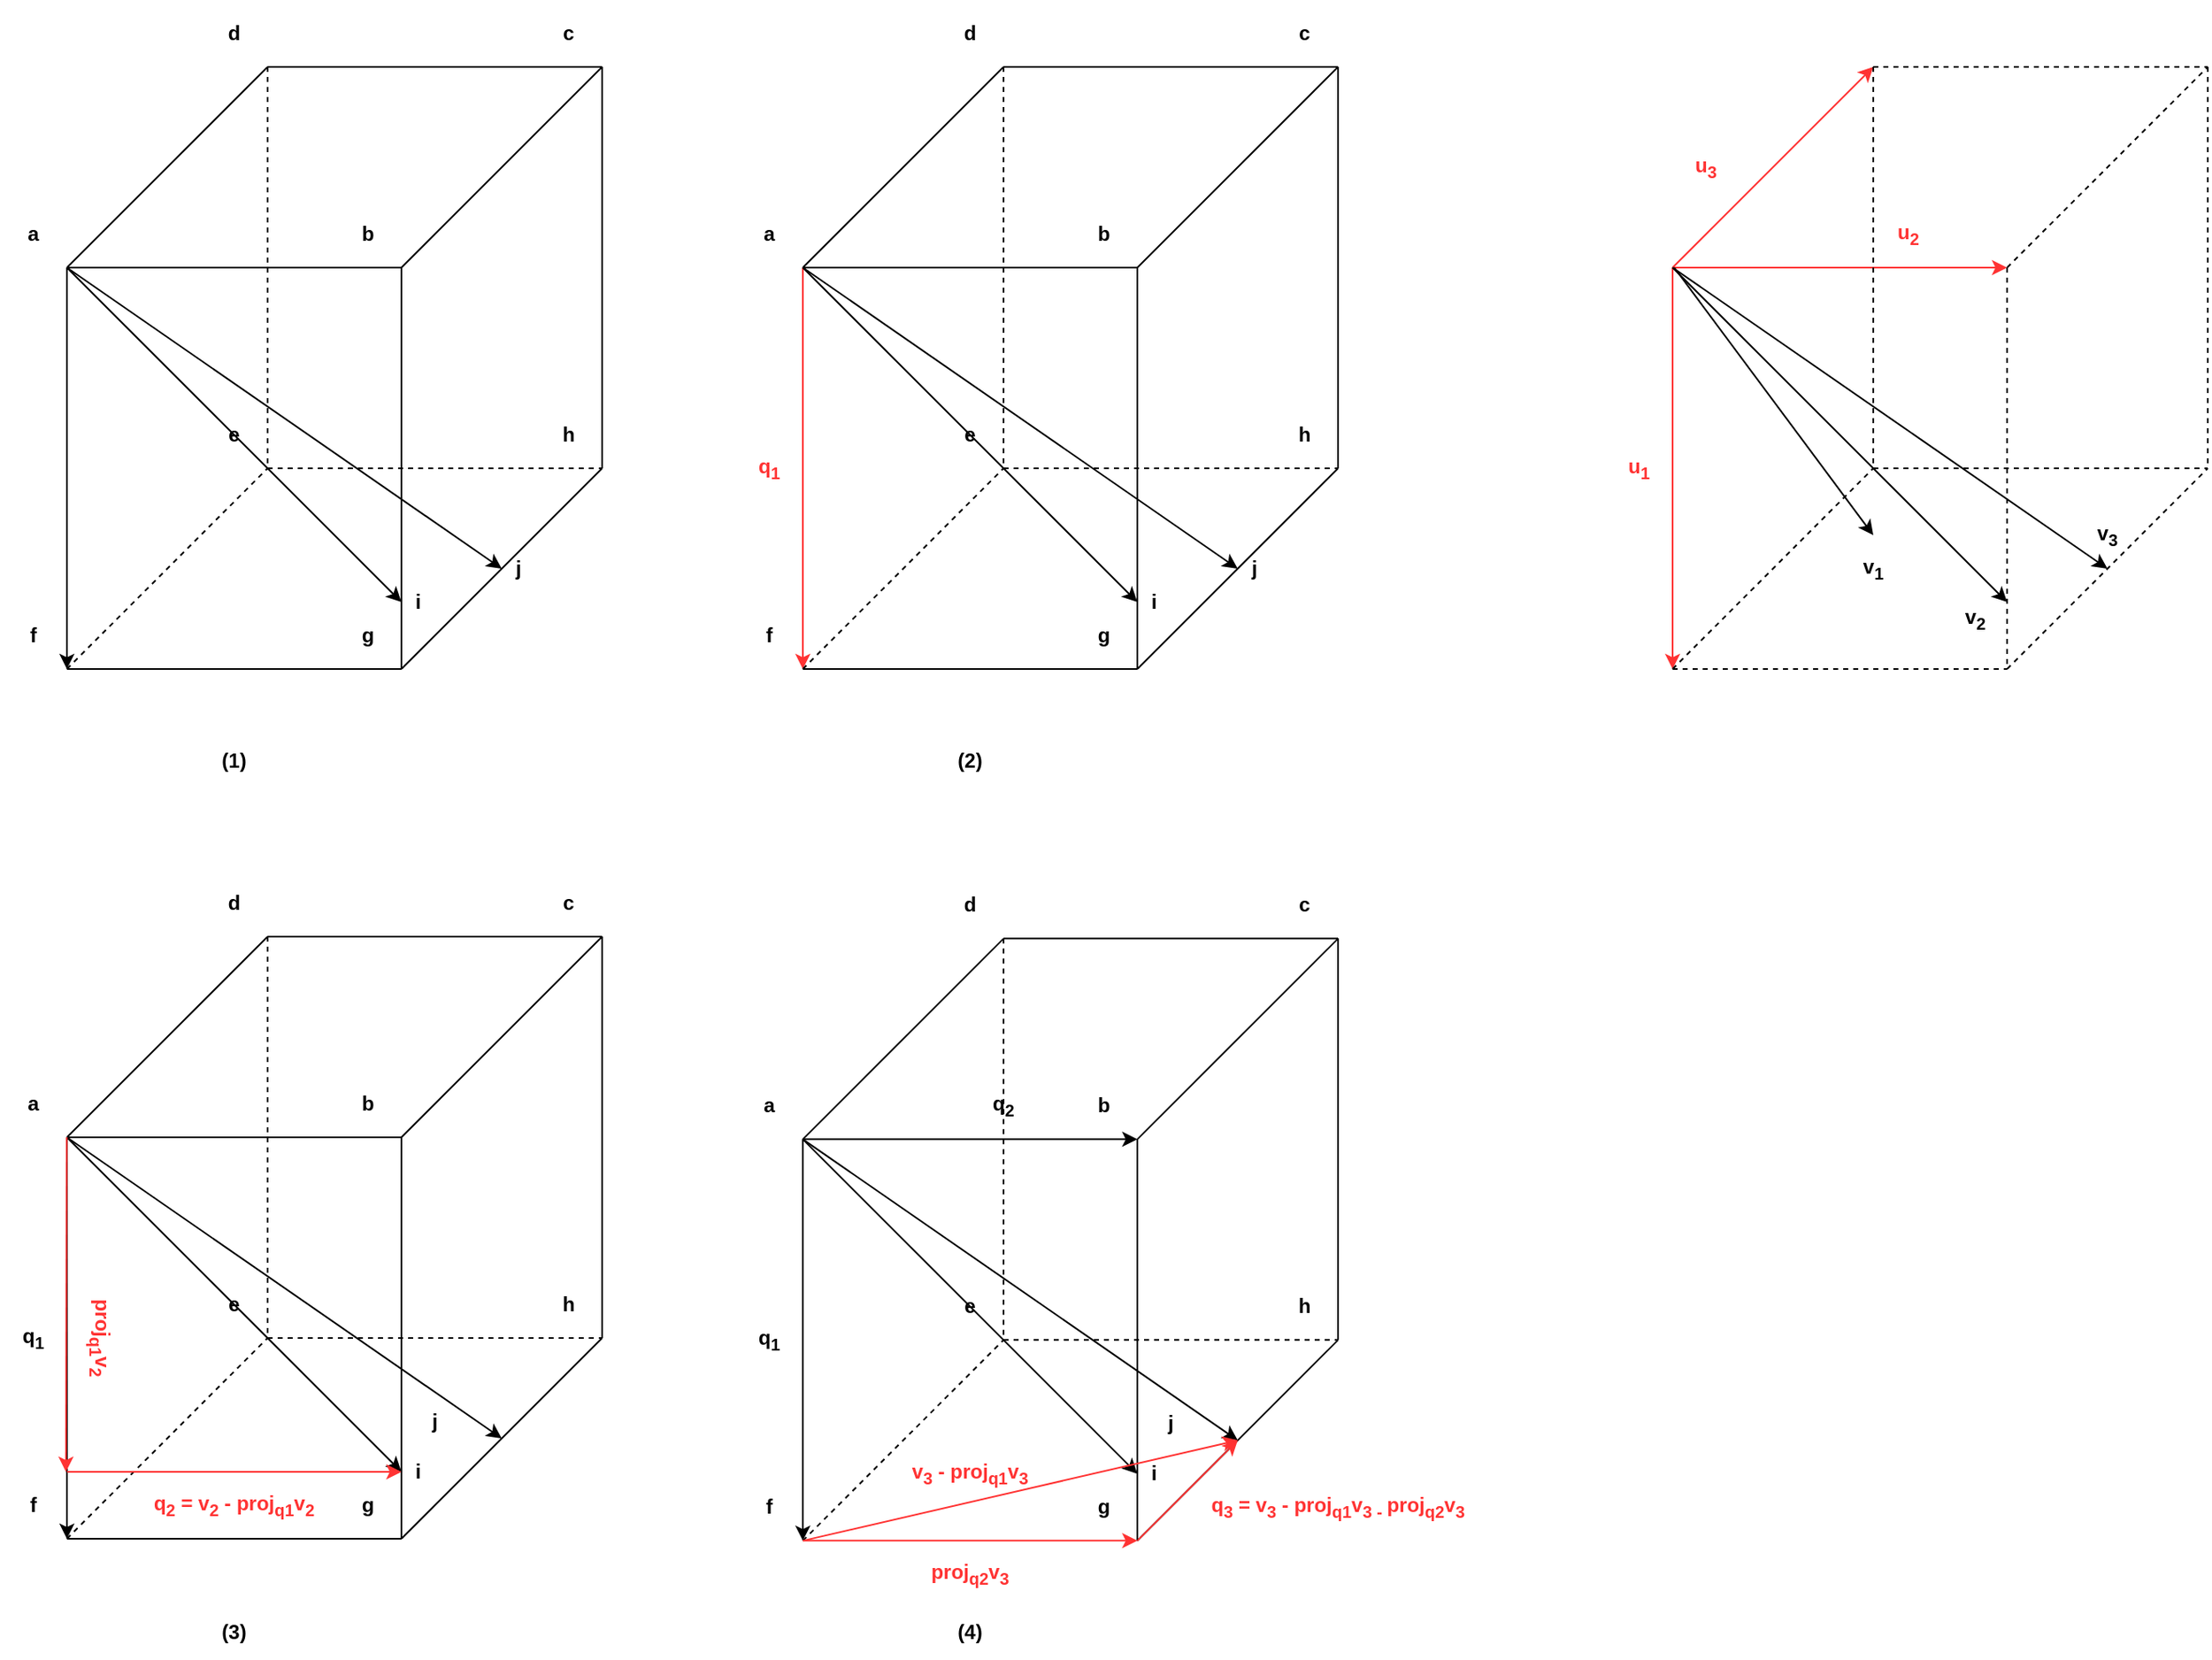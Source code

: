 <mxfile version="24.6.3" type="device">
  <diagram name="페이지-1" id="oVLFn82vCZRcj5821z4E">
    <mxGraphModel dx="2954" dy="1066" grid="1" gridSize="10" guides="1" tooltips="1" connect="1" arrows="1" fold="1" page="1" pageScale="1" pageWidth="827" pageHeight="1169" math="0" shadow="0">
      <root>
        <mxCell id="0" />
        <mxCell id="1" parent="0" />
        <mxCell id="Vmd4Rv8mu31Ne3CAr1AM-1" value="" style="endArrow=none;html=1;rounded=0;" edge="1" parent="1">
          <mxGeometry width="50" height="50" relative="1" as="geometry">
            <mxPoint x="80" y="200" as="sourcePoint" />
            <mxPoint x="200" y="80" as="targetPoint" />
          </mxGeometry>
        </mxCell>
        <mxCell id="Vmd4Rv8mu31Ne3CAr1AM-2" value="" style="endArrow=none;html=1;rounded=0;" edge="1" parent="1">
          <mxGeometry width="50" height="50" relative="1" as="geometry">
            <mxPoint x="280" y="200" as="sourcePoint" />
            <mxPoint x="400" y="80" as="targetPoint" />
          </mxGeometry>
        </mxCell>
        <mxCell id="Vmd4Rv8mu31Ne3CAr1AM-3" value="" style="endArrow=none;html=1;rounded=0;" edge="1" parent="1">
          <mxGeometry width="50" height="50" relative="1" as="geometry">
            <mxPoint x="80" y="200" as="sourcePoint" />
            <mxPoint x="280" y="200" as="targetPoint" />
          </mxGeometry>
        </mxCell>
        <mxCell id="Vmd4Rv8mu31Ne3CAr1AM-4" value="" style="endArrow=none;html=1;rounded=0;" edge="1" parent="1">
          <mxGeometry width="50" height="50" relative="1" as="geometry">
            <mxPoint x="200" y="80" as="sourcePoint" />
            <mxPoint x="400" y="80" as="targetPoint" />
          </mxGeometry>
        </mxCell>
        <mxCell id="Vmd4Rv8mu31Ne3CAr1AM-5" value="" style="endArrow=none;html=1;rounded=0;" edge="1" parent="1">
          <mxGeometry width="50" height="50" relative="1" as="geometry">
            <mxPoint x="400" y="80" as="sourcePoint" />
            <mxPoint x="400" y="320" as="targetPoint" />
          </mxGeometry>
        </mxCell>
        <mxCell id="Vmd4Rv8mu31Ne3CAr1AM-6" value="" style="endArrow=none;html=1;rounded=0;" edge="1" parent="1">
          <mxGeometry width="50" height="50" relative="1" as="geometry">
            <mxPoint x="280" y="200" as="sourcePoint" />
            <mxPoint x="280" y="440" as="targetPoint" />
          </mxGeometry>
        </mxCell>
        <mxCell id="Vmd4Rv8mu31Ne3CAr1AM-7" value="" style="endArrow=classic;html=1;rounded=0;endFill=1;" edge="1" parent="1">
          <mxGeometry width="50" height="50" relative="1" as="geometry">
            <mxPoint x="80" y="200" as="sourcePoint" />
            <mxPoint x="80" y="440" as="targetPoint" />
          </mxGeometry>
        </mxCell>
        <mxCell id="Vmd4Rv8mu31Ne3CAr1AM-8" value="" style="endArrow=none;html=1;rounded=0;" edge="1" parent="1">
          <mxGeometry width="50" height="50" relative="1" as="geometry">
            <mxPoint x="80" y="440" as="sourcePoint" />
            <mxPoint x="280" y="440" as="targetPoint" />
          </mxGeometry>
        </mxCell>
        <mxCell id="Vmd4Rv8mu31Ne3CAr1AM-10" value="" style="endArrow=none;html=1;rounded=0;" edge="1" parent="1">
          <mxGeometry width="50" height="50" relative="1" as="geometry">
            <mxPoint x="280" y="440" as="sourcePoint" />
            <mxPoint x="400" y="320" as="targetPoint" />
          </mxGeometry>
        </mxCell>
        <mxCell id="Vmd4Rv8mu31Ne3CAr1AM-11" value="" style="endArrow=none;html=1;rounded=0;dashed=1;" edge="1" parent="1">
          <mxGeometry width="50" height="50" relative="1" as="geometry">
            <mxPoint x="200" y="80" as="sourcePoint" />
            <mxPoint x="200" y="320" as="targetPoint" />
          </mxGeometry>
        </mxCell>
        <mxCell id="Vmd4Rv8mu31Ne3CAr1AM-12" value="" style="endArrow=none;html=1;rounded=0;dashed=1;" edge="1" parent="1">
          <mxGeometry width="50" height="50" relative="1" as="geometry">
            <mxPoint x="80" y="440" as="sourcePoint" />
            <mxPoint x="200" y="320" as="targetPoint" />
          </mxGeometry>
        </mxCell>
        <mxCell id="Vmd4Rv8mu31Ne3CAr1AM-13" value="" style="endArrow=none;html=1;rounded=0;dashed=1;" edge="1" parent="1">
          <mxGeometry width="50" height="50" relative="1" as="geometry">
            <mxPoint x="200" y="320" as="sourcePoint" />
            <mxPoint x="400" y="320" as="targetPoint" />
          </mxGeometry>
        </mxCell>
        <mxCell id="Vmd4Rv8mu31Ne3CAr1AM-14" value="a" style="text;html=1;align=center;verticalAlign=middle;whiteSpace=wrap;rounded=0;fontStyle=1" vertex="1" parent="1">
          <mxGeometry x="40" y="160" width="40" height="40" as="geometry" />
        </mxCell>
        <mxCell id="Vmd4Rv8mu31Ne3CAr1AM-15" value="b" style="text;html=1;align=center;verticalAlign=middle;whiteSpace=wrap;rounded=0;fontStyle=1" vertex="1" parent="1">
          <mxGeometry x="240" y="160" width="40" height="40" as="geometry" />
        </mxCell>
        <mxCell id="Vmd4Rv8mu31Ne3CAr1AM-16" value="c" style="text;html=1;align=center;verticalAlign=middle;whiteSpace=wrap;rounded=0;fontStyle=1" vertex="1" parent="1">
          <mxGeometry x="360" y="40" width="40" height="40" as="geometry" />
        </mxCell>
        <mxCell id="Vmd4Rv8mu31Ne3CAr1AM-17" value="d" style="text;html=1;align=center;verticalAlign=middle;whiteSpace=wrap;rounded=0;fontStyle=1" vertex="1" parent="1">
          <mxGeometry x="160" y="40" width="40" height="40" as="geometry" />
        </mxCell>
        <mxCell id="Vmd4Rv8mu31Ne3CAr1AM-18" value="e" style="text;html=1;align=center;verticalAlign=middle;whiteSpace=wrap;rounded=0;fontStyle=1" vertex="1" parent="1">
          <mxGeometry x="160" y="280" width="40" height="40" as="geometry" />
        </mxCell>
        <mxCell id="Vmd4Rv8mu31Ne3CAr1AM-19" value="f" style="text;html=1;align=center;verticalAlign=middle;whiteSpace=wrap;rounded=0;fontStyle=1" vertex="1" parent="1">
          <mxGeometry x="40" y="400" width="40" height="40" as="geometry" />
        </mxCell>
        <mxCell id="Vmd4Rv8mu31Ne3CAr1AM-20" value="g" style="text;html=1;align=center;verticalAlign=middle;whiteSpace=wrap;rounded=0;fontStyle=1" vertex="1" parent="1">
          <mxGeometry x="240" y="400" width="40" height="40" as="geometry" />
        </mxCell>
        <mxCell id="Vmd4Rv8mu31Ne3CAr1AM-21" value="h" style="text;html=1;align=center;verticalAlign=middle;whiteSpace=wrap;rounded=0;fontStyle=1" vertex="1" parent="1">
          <mxGeometry x="360" y="280" width="40" height="40" as="geometry" />
        </mxCell>
        <mxCell id="Vmd4Rv8mu31Ne3CAr1AM-23" value="" style="endArrow=classic;html=1;rounded=0;entryX=1;entryY=0;entryDx=0;entryDy=0;" edge="1" parent="1" target="Vmd4Rv8mu31Ne3CAr1AM-20">
          <mxGeometry width="50" height="50" relative="1" as="geometry">
            <mxPoint x="80" y="200" as="sourcePoint" />
            <mxPoint x="180" y="440" as="targetPoint" />
          </mxGeometry>
        </mxCell>
        <mxCell id="Vmd4Rv8mu31Ne3CAr1AM-24" value="i" style="text;html=1;align=center;verticalAlign=middle;whiteSpace=wrap;rounded=0;fontStyle=1" vertex="1" parent="1">
          <mxGeometry x="270" y="380" width="40" height="40" as="geometry" />
        </mxCell>
        <mxCell id="Vmd4Rv8mu31Ne3CAr1AM-25" value="" style="endArrow=classic;html=1;rounded=0;exitX=1;exitY=1;exitDx=0;exitDy=0;" edge="1" parent="1" source="Vmd4Rv8mu31Ne3CAr1AM-14">
          <mxGeometry width="50" height="50" relative="1" as="geometry">
            <mxPoint x="560" y="260" as="sourcePoint" />
            <mxPoint x="340" y="380" as="targetPoint" />
          </mxGeometry>
        </mxCell>
        <mxCell id="Vmd4Rv8mu31Ne3CAr1AM-26" value="j" style="text;html=1;align=center;verticalAlign=middle;whiteSpace=wrap;rounded=0;fontStyle=1" vertex="1" parent="1">
          <mxGeometry x="330" y="360" width="40" height="40" as="geometry" />
        </mxCell>
        <mxCell id="Vmd4Rv8mu31Ne3CAr1AM-27" value="" style="endArrow=none;html=1;rounded=0;" edge="1" parent="1">
          <mxGeometry width="50" height="50" relative="1" as="geometry">
            <mxPoint x="520" y="200" as="sourcePoint" />
            <mxPoint x="640" y="80" as="targetPoint" />
          </mxGeometry>
        </mxCell>
        <mxCell id="Vmd4Rv8mu31Ne3CAr1AM-28" value="" style="endArrow=none;html=1;rounded=0;" edge="1" parent="1">
          <mxGeometry width="50" height="50" relative="1" as="geometry">
            <mxPoint x="720" y="200" as="sourcePoint" />
            <mxPoint x="840" y="80" as="targetPoint" />
          </mxGeometry>
        </mxCell>
        <mxCell id="Vmd4Rv8mu31Ne3CAr1AM-29" value="" style="endArrow=none;html=1;rounded=0;" edge="1" parent="1">
          <mxGeometry width="50" height="50" relative="1" as="geometry">
            <mxPoint x="520" y="200" as="sourcePoint" />
            <mxPoint x="720" y="200" as="targetPoint" />
          </mxGeometry>
        </mxCell>
        <mxCell id="Vmd4Rv8mu31Ne3CAr1AM-30" value="" style="endArrow=none;html=1;rounded=0;" edge="1" parent="1">
          <mxGeometry width="50" height="50" relative="1" as="geometry">
            <mxPoint x="640" y="80" as="sourcePoint" />
            <mxPoint x="840" y="80" as="targetPoint" />
          </mxGeometry>
        </mxCell>
        <mxCell id="Vmd4Rv8mu31Ne3CAr1AM-31" value="" style="endArrow=none;html=1;rounded=0;" edge="1" parent="1">
          <mxGeometry width="50" height="50" relative="1" as="geometry">
            <mxPoint x="840" y="80" as="sourcePoint" />
            <mxPoint x="840" y="320" as="targetPoint" />
          </mxGeometry>
        </mxCell>
        <mxCell id="Vmd4Rv8mu31Ne3CAr1AM-32" value="" style="endArrow=none;html=1;rounded=0;" edge="1" parent="1">
          <mxGeometry width="50" height="50" relative="1" as="geometry">
            <mxPoint x="720" y="200" as="sourcePoint" />
            <mxPoint x="720" y="440" as="targetPoint" />
          </mxGeometry>
        </mxCell>
        <mxCell id="Vmd4Rv8mu31Ne3CAr1AM-33" value="" style="endArrow=classic;html=1;rounded=0;endFill=1;strokeColor=#FF3333;" edge="1" parent="1">
          <mxGeometry width="50" height="50" relative="1" as="geometry">
            <mxPoint x="520" y="200" as="sourcePoint" />
            <mxPoint x="520" y="440" as="targetPoint" />
          </mxGeometry>
        </mxCell>
        <mxCell id="Vmd4Rv8mu31Ne3CAr1AM-34" value="" style="endArrow=none;html=1;rounded=0;" edge="1" parent="1">
          <mxGeometry width="50" height="50" relative="1" as="geometry">
            <mxPoint x="520" y="440" as="sourcePoint" />
            <mxPoint x="720" y="440" as="targetPoint" />
          </mxGeometry>
        </mxCell>
        <mxCell id="Vmd4Rv8mu31Ne3CAr1AM-35" value="" style="endArrow=none;html=1;rounded=0;" edge="1" parent="1">
          <mxGeometry width="50" height="50" relative="1" as="geometry">
            <mxPoint x="720" y="440" as="sourcePoint" />
            <mxPoint x="840" y="320" as="targetPoint" />
          </mxGeometry>
        </mxCell>
        <mxCell id="Vmd4Rv8mu31Ne3CAr1AM-36" value="" style="endArrow=none;html=1;rounded=0;dashed=1;" edge="1" parent="1">
          <mxGeometry width="50" height="50" relative="1" as="geometry">
            <mxPoint x="640" y="80" as="sourcePoint" />
            <mxPoint x="640" y="320" as="targetPoint" />
          </mxGeometry>
        </mxCell>
        <mxCell id="Vmd4Rv8mu31Ne3CAr1AM-37" value="" style="endArrow=none;html=1;rounded=0;dashed=1;" edge="1" parent="1">
          <mxGeometry width="50" height="50" relative="1" as="geometry">
            <mxPoint x="520" y="440" as="sourcePoint" />
            <mxPoint x="640" y="320" as="targetPoint" />
          </mxGeometry>
        </mxCell>
        <mxCell id="Vmd4Rv8mu31Ne3CAr1AM-38" value="" style="endArrow=none;html=1;rounded=0;dashed=1;" edge="1" parent="1">
          <mxGeometry width="50" height="50" relative="1" as="geometry">
            <mxPoint x="640" y="320" as="sourcePoint" />
            <mxPoint x="840" y="320" as="targetPoint" />
          </mxGeometry>
        </mxCell>
        <mxCell id="Vmd4Rv8mu31Ne3CAr1AM-39" value="a" style="text;html=1;align=center;verticalAlign=middle;whiteSpace=wrap;rounded=0;fontStyle=1" vertex="1" parent="1">
          <mxGeometry x="480" y="160" width="40" height="40" as="geometry" />
        </mxCell>
        <mxCell id="Vmd4Rv8mu31Ne3CAr1AM-40" value="b" style="text;html=1;align=center;verticalAlign=middle;whiteSpace=wrap;rounded=0;fontStyle=1" vertex="1" parent="1">
          <mxGeometry x="680" y="160" width="40" height="40" as="geometry" />
        </mxCell>
        <mxCell id="Vmd4Rv8mu31Ne3CAr1AM-41" value="c" style="text;html=1;align=center;verticalAlign=middle;whiteSpace=wrap;rounded=0;fontStyle=1" vertex="1" parent="1">
          <mxGeometry x="800" y="40" width="40" height="40" as="geometry" />
        </mxCell>
        <mxCell id="Vmd4Rv8mu31Ne3CAr1AM-42" value="d" style="text;html=1;align=center;verticalAlign=middle;whiteSpace=wrap;rounded=0;fontStyle=1" vertex="1" parent="1">
          <mxGeometry x="600" y="40" width="40" height="40" as="geometry" />
        </mxCell>
        <mxCell id="Vmd4Rv8mu31Ne3CAr1AM-43" value="e" style="text;html=1;align=center;verticalAlign=middle;whiteSpace=wrap;rounded=0;fontStyle=1" vertex="1" parent="1">
          <mxGeometry x="600" y="280" width="40" height="40" as="geometry" />
        </mxCell>
        <mxCell id="Vmd4Rv8mu31Ne3CAr1AM-44" value="f" style="text;html=1;align=center;verticalAlign=middle;whiteSpace=wrap;rounded=0;fontStyle=1" vertex="1" parent="1">
          <mxGeometry x="480" y="400" width="40" height="40" as="geometry" />
        </mxCell>
        <mxCell id="Vmd4Rv8mu31Ne3CAr1AM-45" value="g" style="text;html=1;align=center;verticalAlign=middle;whiteSpace=wrap;rounded=0;fontStyle=1" vertex="1" parent="1">
          <mxGeometry x="680" y="400" width="40" height="40" as="geometry" />
        </mxCell>
        <mxCell id="Vmd4Rv8mu31Ne3CAr1AM-46" value="h" style="text;html=1;align=center;verticalAlign=middle;whiteSpace=wrap;rounded=0;fontStyle=1" vertex="1" parent="1">
          <mxGeometry x="800" y="280" width="40" height="40" as="geometry" />
        </mxCell>
        <mxCell id="Vmd4Rv8mu31Ne3CAr1AM-47" value="" style="endArrow=classic;html=1;rounded=0;entryX=1;entryY=0;entryDx=0;entryDy=0;" edge="1" parent="1" target="Vmd4Rv8mu31Ne3CAr1AM-45">
          <mxGeometry width="50" height="50" relative="1" as="geometry">
            <mxPoint x="520" y="200" as="sourcePoint" />
            <mxPoint x="620" y="440" as="targetPoint" />
          </mxGeometry>
        </mxCell>
        <mxCell id="Vmd4Rv8mu31Ne3CAr1AM-48" value="i" style="text;html=1;align=center;verticalAlign=middle;whiteSpace=wrap;rounded=0;fontStyle=1" vertex="1" parent="1">
          <mxGeometry x="710" y="380" width="40" height="40" as="geometry" />
        </mxCell>
        <mxCell id="Vmd4Rv8mu31Ne3CAr1AM-49" value="" style="endArrow=classic;html=1;rounded=0;exitX=1;exitY=1;exitDx=0;exitDy=0;" edge="1" source="Vmd4Rv8mu31Ne3CAr1AM-39" parent="1">
          <mxGeometry width="50" height="50" relative="1" as="geometry">
            <mxPoint x="1000" y="260" as="sourcePoint" />
            <mxPoint x="780" y="380" as="targetPoint" />
          </mxGeometry>
        </mxCell>
        <mxCell id="Vmd4Rv8mu31Ne3CAr1AM-50" value="j" style="text;html=1;align=center;verticalAlign=middle;whiteSpace=wrap;rounded=0;fontStyle=1" vertex="1" parent="1">
          <mxGeometry x="770" y="360" width="40" height="40" as="geometry" />
        </mxCell>
        <mxCell id="Vmd4Rv8mu31Ne3CAr1AM-51" value="q&lt;sub&gt;1&lt;/sub&gt;" style="text;html=1;align=center;verticalAlign=middle;whiteSpace=wrap;rounded=0;fontStyle=1;fontColor=#FF3333;" vertex="1" parent="1">
          <mxGeometry x="480" y="300" width="40" height="40" as="geometry" />
        </mxCell>
        <mxCell id="Vmd4Rv8mu31Ne3CAr1AM-52" value="" style="endArrow=none;html=1;rounded=0;" edge="1" parent="1">
          <mxGeometry width="50" height="50" relative="1" as="geometry">
            <mxPoint x="80.0" y="720" as="sourcePoint" />
            <mxPoint x="200.0" y="600" as="targetPoint" />
          </mxGeometry>
        </mxCell>
        <mxCell id="Vmd4Rv8mu31Ne3CAr1AM-53" value="" style="endArrow=none;html=1;rounded=0;" edge="1" parent="1">
          <mxGeometry width="50" height="50" relative="1" as="geometry">
            <mxPoint x="280.0" y="720" as="sourcePoint" />
            <mxPoint x="400" y="600" as="targetPoint" />
          </mxGeometry>
        </mxCell>
        <mxCell id="Vmd4Rv8mu31Ne3CAr1AM-54" value="" style="endArrow=none;html=1;rounded=0;" edge="1" parent="1">
          <mxGeometry width="50" height="50" relative="1" as="geometry">
            <mxPoint x="80.0" y="720" as="sourcePoint" />
            <mxPoint x="280.0" y="720" as="targetPoint" />
          </mxGeometry>
        </mxCell>
        <mxCell id="Vmd4Rv8mu31Ne3CAr1AM-55" value="" style="endArrow=none;html=1;rounded=0;" edge="1" parent="1">
          <mxGeometry width="50" height="50" relative="1" as="geometry">
            <mxPoint x="200.0" y="600" as="sourcePoint" />
            <mxPoint x="400" y="600" as="targetPoint" />
          </mxGeometry>
        </mxCell>
        <mxCell id="Vmd4Rv8mu31Ne3CAr1AM-56" value="" style="endArrow=none;html=1;rounded=0;" edge="1" parent="1">
          <mxGeometry width="50" height="50" relative="1" as="geometry">
            <mxPoint x="400" y="600" as="sourcePoint" />
            <mxPoint x="400" y="840" as="targetPoint" />
          </mxGeometry>
        </mxCell>
        <mxCell id="Vmd4Rv8mu31Ne3CAr1AM-57" value="" style="endArrow=none;html=1;rounded=0;" edge="1" parent="1">
          <mxGeometry width="50" height="50" relative="1" as="geometry">
            <mxPoint x="280.0" y="720" as="sourcePoint" />
            <mxPoint x="280.0" y="960.0" as="targetPoint" />
          </mxGeometry>
        </mxCell>
        <mxCell id="Vmd4Rv8mu31Ne3CAr1AM-58" value="" style="endArrow=classic;html=1;rounded=0;endFill=1;strokeColor=#000000;fontColor=#000000;" edge="1" parent="1">
          <mxGeometry width="50" height="50" relative="1" as="geometry">
            <mxPoint x="80.0" y="720" as="sourcePoint" />
            <mxPoint x="80.0" y="960.0" as="targetPoint" />
          </mxGeometry>
        </mxCell>
        <mxCell id="Vmd4Rv8mu31Ne3CAr1AM-59" value="" style="endArrow=none;html=1;rounded=0;" edge="1" parent="1">
          <mxGeometry width="50" height="50" relative="1" as="geometry">
            <mxPoint x="80.0" y="960.0" as="sourcePoint" />
            <mxPoint x="280.0" y="960.0" as="targetPoint" />
          </mxGeometry>
        </mxCell>
        <mxCell id="Vmd4Rv8mu31Ne3CAr1AM-60" value="" style="endArrow=none;html=1;rounded=0;" edge="1" parent="1">
          <mxGeometry width="50" height="50" relative="1" as="geometry">
            <mxPoint x="280.0" y="960.0" as="sourcePoint" />
            <mxPoint x="400" y="840" as="targetPoint" />
          </mxGeometry>
        </mxCell>
        <mxCell id="Vmd4Rv8mu31Ne3CAr1AM-61" value="" style="endArrow=none;html=1;rounded=0;dashed=1;" edge="1" parent="1">
          <mxGeometry width="50" height="50" relative="1" as="geometry">
            <mxPoint x="200.0" y="600" as="sourcePoint" />
            <mxPoint x="200.0" y="840" as="targetPoint" />
          </mxGeometry>
        </mxCell>
        <mxCell id="Vmd4Rv8mu31Ne3CAr1AM-62" value="" style="endArrow=none;html=1;rounded=0;dashed=1;" edge="1" parent="1">
          <mxGeometry width="50" height="50" relative="1" as="geometry">
            <mxPoint x="80.0" y="960.0" as="sourcePoint" />
            <mxPoint x="200.0" y="840" as="targetPoint" />
          </mxGeometry>
        </mxCell>
        <mxCell id="Vmd4Rv8mu31Ne3CAr1AM-63" value="" style="endArrow=none;html=1;rounded=0;dashed=1;" edge="1" parent="1">
          <mxGeometry width="50" height="50" relative="1" as="geometry">
            <mxPoint x="200.0" y="840" as="sourcePoint" />
            <mxPoint x="400" y="840" as="targetPoint" />
          </mxGeometry>
        </mxCell>
        <mxCell id="Vmd4Rv8mu31Ne3CAr1AM-64" value="a" style="text;html=1;align=center;verticalAlign=middle;whiteSpace=wrap;rounded=0;fontStyle=1" vertex="1" parent="1">
          <mxGeometry x="40.0" y="680" width="40" height="40" as="geometry" />
        </mxCell>
        <mxCell id="Vmd4Rv8mu31Ne3CAr1AM-65" value="b" style="text;html=1;align=center;verticalAlign=middle;whiteSpace=wrap;rounded=0;fontStyle=1" vertex="1" parent="1">
          <mxGeometry x="240.0" y="680" width="40" height="40" as="geometry" />
        </mxCell>
        <mxCell id="Vmd4Rv8mu31Ne3CAr1AM-66" value="c" style="text;html=1;align=center;verticalAlign=middle;whiteSpace=wrap;rounded=0;fontStyle=1" vertex="1" parent="1">
          <mxGeometry x="360" y="560" width="40" height="40" as="geometry" />
        </mxCell>
        <mxCell id="Vmd4Rv8mu31Ne3CAr1AM-67" value="d" style="text;html=1;align=center;verticalAlign=middle;whiteSpace=wrap;rounded=0;fontStyle=1" vertex="1" parent="1">
          <mxGeometry x="160.0" y="560" width="40" height="40" as="geometry" />
        </mxCell>
        <mxCell id="Vmd4Rv8mu31Ne3CAr1AM-68" value="e" style="text;html=1;align=center;verticalAlign=middle;whiteSpace=wrap;rounded=0;fontStyle=1" vertex="1" parent="1">
          <mxGeometry x="160.0" y="800" width="40" height="40" as="geometry" />
        </mxCell>
        <mxCell id="Vmd4Rv8mu31Ne3CAr1AM-69" value="f" style="text;html=1;align=center;verticalAlign=middle;whiteSpace=wrap;rounded=0;fontStyle=1" vertex="1" parent="1">
          <mxGeometry x="40.0" y="920.0" width="40" height="40" as="geometry" />
        </mxCell>
        <mxCell id="Vmd4Rv8mu31Ne3CAr1AM-70" value="g" style="text;html=1;align=center;verticalAlign=middle;whiteSpace=wrap;rounded=0;fontStyle=1" vertex="1" parent="1">
          <mxGeometry x="240.0" y="920.0" width="40" height="40" as="geometry" />
        </mxCell>
        <mxCell id="Vmd4Rv8mu31Ne3CAr1AM-71" value="h" style="text;html=1;align=center;verticalAlign=middle;whiteSpace=wrap;rounded=0;fontStyle=1" vertex="1" parent="1">
          <mxGeometry x="360" y="800" width="40" height="40" as="geometry" />
        </mxCell>
        <mxCell id="Vmd4Rv8mu31Ne3CAr1AM-72" value="" style="endArrow=classic;html=1;rounded=0;entryX=1;entryY=0;entryDx=0;entryDy=0;" edge="1" parent="1" target="Vmd4Rv8mu31Ne3CAr1AM-70">
          <mxGeometry width="50" height="50" relative="1" as="geometry">
            <mxPoint x="80.0" y="720" as="sourcePoint" />
            <mxPoint x="180.0" y="960.0" as="targetPoint" />
          </mxGeometry>
        </mxCell>
        <mxCell id="Vmd4Rv8mu31Ne3CAr1AM-73" value="i" style="text;html=1;align=center;verticalAlign=middle;whiteSpace=wrap;rounded=0;fontStyle=1" vertex="1" parent="1">
          <mxGeometry x="270.0" y="900.0" width="40" height="40" as="geometry" />
        </mxCell>
        <mxCell id="Vmd4Rv8mu31Ne3CAr1AM-74" value="" style="endArrow=classic;html=1;rounded=0;exitX=1;exitY=1;exitDx=0;exitDy=0;" edge="1" source="Vmd4Rv8mu31Ne3CAr1AM-64" parent="1">
          <mxGeometry width="50" height="50" relative="1" as="geometry">
            <mxPoint x="560" y="780" as="sourcePoint" />
            <mxPoint x="340.0" y="900.0" as="targetPoint" />
          </mxGeometry>
        </mxCell>
        <mxCell id="Vmd4Rv8mu31Ne3CAr1AM-75" value="j" style="text;html=1;align=center;verticalAlign=middle;whiteSpace=wrap;rounded=0;fontStyle=1" vertex="1" parent="1">
          <mxGeometry x="280.0" y="870.0" width="40" height="40" as="geometry" />
        </mxCell>
        <mxCell id="Vmd4Rv8mu31Ne3CAr1AM-76" value="q&lt;sub&gt;1&lt;/sub&gt;" style="text;html=1;align=center;verticalAlign=middle;whiteSpace=wrap;rounded=0;fontStyle=1;fontColor=#000000;" vertex="1" parent="1">
          <mxGeometry x="40.0" y="820" width="40" height="40" as="geometry" />
        </mxCell>
        <mxCell id="Vmd4Rv8mu31Ne3CAr1AM-78" value="" style="endArrow=classic;html=1;rounded=0;endFill=1;strokeColor=#FF3333;" edge="1" parent="1">
          <mxGeometry width="50" height="50" relative="1" as="geometry">
            <mxPoint x="80.0" y="920.0" as="sourcePoint" />
            <mxPoint x="280.0" y="920.0" as="targetPoint" />
          </mxGeometry>
        </mxCell>
        <mxCell id="Vmd4Rv8mu31Ne3CAr1AM-80" value="" style="endArrow=classic;html=1;rounded=0;endFill=1;strokeColor=#FF3333;fontColor=#000000;" edge="1" parent="1">
          <mxGeometry width="50" height="50" relative="1" as="geometry">
            <mxPoint x="79.86" y="720" as="sourcePoint" />
            <mxPoint x="79.43" y="920.0" as="targetPoint" />
          </mxGeometry>
        </mxCell>
        <mxCell id="Vmd4Rv8mu31Ne3CAr1AM-81" value="proj&lt;sub&gt;q1&lt;/sub&gt;v&lt;sub&gt;2&lt;/sub&gt;" style="text;html=1;align=center;verticalAlign=middle;whiteSpace=wrap;rounded=0;fontStyle=1;fontColor=#FF3333;rotation=90;" vertex="1" parent="1">
          <mxGeometry x="60.0" y="820" width="80" height="40" as="geometry" />
        </mxCell>
        <mxCell id="Vmd4Rv8mu31Ne3CAr1AM-82" value="q&lt;sub&gt;2&lt;/sub&gt; = v&lt;sub&gt;2&lt;/sub&gt; - proj&lt;sub&gt;q1&lt;/sub&gt;v&lt;sub&gt;2&lt;/sub&gt;" style="text;html=1;align=center;verticalAlign=middle;whiteSpace=wrap;rounded=0;fontStyle=1;fontColor=#FF3333;rotation=0;" vertex="1" parent="1">
          <mxGeometry x="120.0" y="920.0" width="120" height="40" as="geometry" />
        </mxCell>
        <mxCell id="Vmd4Rv8mu31Ne3CAr1AM-83" value="" style="endArrow=none;html=1;rounded=0;" edge="1" parent="1">
          <mxGeometry width="50" height="50" relative="1" as="geometry">
            <mxPoint x="520" y="721.18" as="sourcePoint" />
            <mxPoint x="640" y="601.18" as="targetPoint" />
          </mxGeometry>
        </mxCell>
        <mxCell id="Vmd4Rv8mu31Ne3CAr1AM-84" value="" style="endArrow=none;html=1;rounded=0;" edge="1" parent="1">
          <mxGeometry width="50" height="50" relative="1" as="geometry">
            <mxPoint x="720" y="721.18" as="sourcePoint" />
            <mxPoint x="840" y="601.18" as="targetPoint" />
          </mxGeometry>
        </mxCell>
        <mxCell id="Vmd4Rv8mu31Ne3CAr1AM-85" value="" style="endArrow=classic;html=1;rounded=0;endFill=1;" edge="1" parent="1">
          <mxGeometry width="50" height="50" relative="1" as="geometry">
            <mxPoint x="520" y="721.18" as="sourcePoint" />
            <mxPoint x="720" y="721.18" as="targetPoint" />
          </mxGeometry>
        </mxCell>
        <mxCell id="Vmd4Rv8mu31Ne3CAr1AM-86" value="" style="endArrow=none;html=1;rounded=0;" edge="1" parent="1">
          <mxGeometry width="50" height="50" relative="1" as="geometry">
            <mxPoint x="640" y="601.18" as="sourcePoint" />
            <mxPoint x="840" y="601.18" as="targetPoint" />
          </mxGeometry>
        </mxCell>
        <mxCell id="Vmd4Rv8mu31Ne3CAr1AM-87" value="" style="endArrow=none;html=1;rounded=0;" edge="1" parent="1">
          <mxGeometry width="50" height="50" relative="1" as="geometry">
            <mxPoint x="840" y="601.18" as="sourcePoint" />
            <mxPoint x="840" y="841.18" as="targetPoint" />
          </mxGeometry>
        </mxCell>
        <mxCell id="Vmd4Rv8mu31Ne3CAr1AM-88" value="" style="endArrow=none;html=1;rounded=0;" edge="1" parent="1">
          <mxGeometry width="50" height="50" relative="1" as="geometry">
            <mxPoint x="720" y="721.18" as="sourcePoint" />
            <mxPoint x="720" y="961.18" as="targetPoint" />
          </mxGeometry>
        </mxCell>
        <mxCell id="Vmd4Rv8mu31Ne3CAr1AM-89" value="" style="endArrow=classic;html=1;rounded=0;endFill=1;strokeColor=#000000;fontColor=#000000;" edge="1" parent="1">
          <mxGeometry width="50" height="50" relative="1" as="geometry">
            <mxPoint x="520" y="721.18" as="sourcePoint" />
            <mxPoint x="520" y="961.18" as="targetPoint" />
          </mxGeometry>
        </mxCell>
        <mxCell id="Vmd4Rv8mu31Ne3CAr1AM-90" value="" style="endArrow=classic;html=1;rounded=0;endFill=1;strokeColor=#FF3333;" edge="1" parent="1">
          <mxGeometry width="50" height="50" relative="1" as="geometry">
            <mxPoint x="520" y="961.18" as="sourcePoint" />
            <mxPoint x="720" y="961.18" as="targetPoint" />
          </mxGeometry>
        </mxCell>
        <mxCell id="Vmd4Rv8mu31Ne3CAr1AM-91" value="" style="endArrow=none;html=1;rounded=0;" edge="1" parent="1">
          <mxGeometry width="50" height="50" relative="1" as="geometry">
            <mxPoint x="720" y="961.18" as="sourcePoint" />
            <mxPoint x="840" y="841.18" as="targetPoint" />
          </mxGeometry>
        </mxCell>
        <mxCell id="Vmd4Rv8mu31Ne3CAr1AM-92" value="" style="endArrow=none;html=1;rounded=0;dashed=1;" edge="1" parent="1">
          <mxGeometry width="50" height="50" relative="1" as="geometry">
            <mxPoint x="640" y="601.18" as="sourcePoint" />
            <mxPoint x="640" y="841.18" as="targetPoint" />
          </mxGeometry>
        </mxCell>
        <mxCell id="Vmd4Rv8mu31Ne3CAr1AM-93" value="" style="endArrow=none;html=1;rounded=0;dashed=1;" edge="1" parent="1">
          <mxGeometry width="50" height="50" relative="1" as="geometry">
            <mxPoint x="520" y="961.18" as="sourcePoint" />
            <mxPoint x="640" y="841.18" as="targetPoint" />
          </mxGeometry>
        </mxCell>
        <mxCell id="Vmd4Rv8mu31Ne3CAr1AM-94" value="" style="endArrow=none;html=1;rounded=0;dashed=1;" edge="1" parent="1">
          <mxGeometry width="50" height="50" relative="1" as="geometry">
            <mxPoint x="640" y="841.18" as="sourcePoint" />
            <mxPoint x="840" y="841.18" as="targetPoint" />
          </mxGeometry>
        </mxCell>
        <mxCell id="Vmd4Rv8mu31Ne3CAr1AM-95" value="a" style="text;html=1;align=center;verticalAlign=middle;whiteSpace=wrap;rounded=0;fontStyle=1" vertex="1" parent="1">
          <mxGeometry x="480" y="681.18" width="40" height="40" as="geometry" />
        </mxCell>
        <mxCell id="Vmd4Rv8mu31Ne3CAr1AM-96" value="b" style="text;html=1;align=center;verticalAlign=middle;whiteSpace=wrap;rounded=0;fontStyle=1" vertex="1" parent="1">
          <mxGeometry x="680" y="681.18" width="40" height="40" as="geometry" />
        </mxCell>
        <mxCell id="Vmd4Rv8mu31Ne3CAr1AM-97" value="c" style="text;html=1;align=center;verticalAlign=middle;whiteSpace=wrap;rounded=0;fontStyle=1" vertex="1" parent="1">
          <mxGeometry x="800" y="561.18" width="40" height="40" as="geometry" />
        </mxCell>
        <mxCell id="Vmd4Rv8mu31Ne3CAr1AM-98" value="d" style="text;html=1;align=center;verticalAlign=middle;whiteSpace=wrap;rounded=0;fontStyle=1" vertex="1" parent="1">
          <mxGeometry x="600" y="561.18" width="40" height="40" as="geometry" />
        </mxCell>
        <mxCell id="Vmd4Rv8mu31Ne3CAr1AM-99" value="e" style="text;html=1;align=center;verticalAlign=middle;whiteSpace=wrap;rounded=0;fontStyle=1" vertex="1" parent="1">
          <mxGeometry x="600" y="801.18" width="40" height="40" as="geometry" />
        </mxCell>
        <mxCell id="Vmd4Rv8mu31Ne3CAr1AM-100" value="f" style="text;html=1;align=center;verticalAlign=middle;whiteSpace=wrap;rounded=0;fontStyle=1" vertex="1" parent="1">
          <mxGeometry x="480" y="921.18" width="40" height="40" as="geometry" />
        </mxCell>
        <mxCell id="Vmd4Rv8mu31Ne3CAr1AM-101" value="g" style="text;html=1;align=center;verticalAlign=middle;whiteSpace=wrap;rounded=0;fontStyle=1" vertex="1" parent="1">
          <mxGeometry x="680" y="921.18" width="40" height="40" as="geometry" />
        </mxCell>
        <mxCell id="Vmd4Rv8mu31Ne3CAr1AM-102" value="h" style="text;html=1;align=center;verticalAlign=middle;whiteSpace=wrap;rounded=0;fontStyle=1" vertex="1" parent="1">
          <mxGeometry x="800" y="801.18" width="40" height="40" as="geometry" />
        </mxCell>
        <mxCell id="Vmd4Rv8mu31Ne3CAr1AM-103" value="" style="endArrow=classic;html=1;rounded=0;entryX=1;entryY=0;entryDx=0;entryDy=0;" edge="1" target="Vmd4Rv8mu31Ne3CAr1AM-101" parent="1">
          <mxGeometry width="50" height="50" relative="1" as="geometry">
            <mxPoint x="520" y="721.18" as="sourcePoint" />
            <mxPoint x="620" y="961.18" as="targetPoint" />
          </mxGeometry>
        </mxCell>
        <mxCell id="Vmd4Rv8mu31Ne3CAr1AM-104" value="i" style="text;html=1;align=center;verticalAlign=middle;whiteSpace=wrap;rounded=0;fontStyle=1" vertex="1" parent="1">
          <mxGeometry x="710" y="901.18" width="40" height="40" as="geometry" />
        </mxCell>
        <mxCell id="Vmd4Rv8mu31Ne3CAr1AM-105" value="" style="endArrow=classic;html=1;rounded=0;exitX=1;exitY=1;exitDx=0;exitDy=0;" edge="1" source="Vmd4Rv8mu31Ne3CAr1AM-95" parent="1">
          <mxGeometry width="50" height="50" relative="1" as="geometry">
            <mxPoint x="1000" y="781.18" as="sourcePoint" />
            <mxPoint x="780" y="901.18" as="targetPoint" />
          </mxGeometry>
        </mxCell>
        <mxCell id="Vmd4Rv8mu31Ne3CAr1AM-106" value="j" style="text;html=1;align=center;verticalAlign=middle;whiteSpace=wrap;rounded=0;fontStyle=1" vertex="1" parent="1">
          <mxGeometry x="720" y="871.18" width="40" height="40" as="geometry" />
        </mxCell>
        <mxCell id="Vmd4Rv8mu31Ne3CAr1AM-107" value="q&lt;sub&gt;2&lt;/sub&gt;" style="text;html=1;align=center;verticalAlign=middle;whiteSpace=wrap;rounded=0;fontStyle=1;fontColor=#000000;" vertex="1" parent="1">
          <mxGeometry x="620" y="681.18" width="40" height="40" as="geometry" />
        </mxCell>
        <mxCell id="Vmd4Rv8mu31Ne3CAr1AM-112" value="q&lt;sub&gt;1&lt;/sub&gt;" style="text;html=1;align=center;verticalAlign=middle;whiteSpace=wrap;rounded=0;fontStyle=1;fontColor=#000000;" vertex="1" parent="1">
          <mxGeometry x="480" y="821.18" width="40" height="40" as="geometry" />
        </mxCell>
        <mxCell id="Vmd4Rv8mu31Ne3CAr1AM-113" value="" style="endArrow=classic;html=1;rounded=0;exitX=1;exitY=1;exitDx=0;exitDy=0;strokeColor=#FF3333;" edge="1" parent="1" source="Vmd4Rv8mu31Ne3CAr1AM-100">
          <mxGeometry width="50" height="50" relative="1" as="geometry">
            <mxPoint x="830" y="721.18" as="sourcePoint" />
            <mxPoint x="780" y="901.18" as="targetPoint" />
          </mxGeometry>
        </mxCell>
        <mxCell id="Vmd4Rv8mu31Ne3CAr1AM-114" value="v&lt;sub&gt;3&lt;/sub&gt; - proj&lt;sub&gt;q1&lt;/sub&gt;v&lt;sub&gt;3&lt;/sub&gt;" style="text;html=1;align=center;verticalAlign=middle;whiteSpace=wrap;rounded=0;fontStyle=1;fontColor=#FF3333;rotation=0;" vertex="1" parent="1">
          <mxGeometry x="560" y="901.18" width="120" height="40" as="geometry" />
        </mxCell>
        <mxCell id="Vmd4Rv8mu31Ne3CAr1AM-115" value="proj&lt;sub&gt;q2&lt;/sub&gt;v&lt;sub&gt;3&lt;/sub&gt;" style="text;html=1;align=center;verticalAlign=middle;whiteSpace=wrap;rounded=0;fontStyle=1;fontColor=#FF3333;rotation=0;" vertex="1" parent="1">
          <mxGeometry x="560" y="961.18" width="120" height="40" as="geometry" />
        </mxCell>
        <mxCell id="Vmd4Rv8mu31Ne3CAr1AM-116" value="" style="endArrow=classic;html=1;rounded=0;endFill=1;strokeColor=#FF3333;exitX=1;exitY=1;exitDx=0;exitDy=0;" edge="1" parent="1" source="Vmd4Rv8mu31Ne3CAr1AM-101">
          <mxGeometry width="50" height="50" relative="1" as="geometry">
            <mxPoint x="820" y="1001.18" as="sourcePoint" />
            <mxPoint x="780" y="901.18" as="targetPoint" />
          </mxGeometry>
        </mxCell>
        <mxCell id="Vmd4Rv8mu31Ne3CAr1AM-117" value="q&lt;sub&gt;3&lt;/sub&gt; = v&lt;sub&gt;3&lt;/sub&gt; - proj&lt;sub&gt;q1&lt;/sub&gt;v&lt;sub&gt;3 -&amp;nbsp;&lt;/sub&gt;proj&lt;sub&gt;q2&lt;/sub&gt;v&lt;sub&gt;3&lt;/sub&gt;" style="text;html=1;align=center;verticalAlign=middle;whiteSpace=wrap;rounded=0;fontStyle=1;fontColor=#FF3333;rotation=0;" vertex="1" parent="1">
          <mxGeometry x="760" y="921.18" width="160" height="40" as="geometry" />
        </mxCell>
        <mxCell id="Vmd4Rv8mu31Ne3CAr1AM-118" value="(1)" style="text;html=1;align=center;verticalAlign=middle;whiteSpace=wrap;rounded=0;fontStyle=1" vertex="1" parent="1">
          <mxGeometry x="150" y="480" width="60" height="30" as="geometry" />
        </mxCell>
        <mxCell id="Vmd4Rv8mu31Ne3CAr1AM-119" value="(2)" style="text;html=1;align=center;verticalAlign=middle;whiteSpace=wrap;rounded=0;fontStyle=1" vertex="1" parent="1">
          <mxGeometry x="590" y="480" width="60" height="30" as="geometry" />
        </mxCell>
        <mxCell id="Vmd4Rv8mu31Ne3CAr1AM-120" value="(3)" style="text;html=1;align=center;verticalAlign=middle;whiteSpace=wrap;rounded=0;fontStyle=1" vertex="1" parent="1">
          <mxGeometry x="150" y="1001.18" width="60" height="30" as="geometry" />
        </mxCell>
        <mxCell id="Vmd4Rv8mu31Ne3CAr1AM-121" value="(4)" style="text;html=1;align=center;verticalAlign=middle;whiteSpace=wrap;rounded=0;fontStyle=1" vertex="1" parent="1">
          <mxGeometry x="590" y="1001.18" width="60" height="30" as="geometry" />
        </mxCell>
        <mxCell id="Vmd4Rv8mu31Ne3CAr1AM-156" value="" style="group" vertex="1" connectable="0" parent="1">
          <mxGeometry x="1000" y="80" width="360" height="360" as="geometry" />
        </mxCell>
        <mxCell id="Vmd4Rv8mu31Ne3CAr1AM-123" value="" style="endArrow=classic;html=1;rounded=0;endFill=1;strokeColor=#FF3333;" edge="1" parent="Vmd4Rv8mu31Ne3CAr1AM-156">
          <mxGeometry width="50" height="50" relative="1" as="geometry">
            <mxPoint x="40" y="120" as="sourcePoint" />
            <mxPoint x="160" as="targetPoint" />
          </mxGeometry>
        </mxCell>
        <mxCell id="Vmd4Rv8mu31Ne3CAr1AM-124" value="" style="endArrow=none;html=1;rounded=0;dashed=1;" edge="1" parent="Vmd4Rv8mu31Ne3CAr1AM-156">
          <mxGeometry width="50" height="50" relative="1" as="geometry">
            <mxPoint x="240" y="120" as="sourcePoint" />
            <mxPoint x="360" as="targetPoint" />
          </mxGeometry>
        </mxCell>
        <mxCell id="Vmd4Rv8mu31Ne3CAr1AM-125" value="" style="endArrow=classic;html=1;rounded=0;endFill=1;strokeColor=#FF3333;" edge="1" parent="Vmd4Rv8mu31Ne3CAr1AM-156">
          <mxGeometry width="50" height="50" relative="1" as="geometry">
            <mxPoint x="40" y="120" as="sourcePoint" />
            <mxPoint x="240" y="120" as="targetPoint" />
          </mxGeometry>
        </mxCell>
        <mxCell id="Vmd4Rv8mu31Ne3CAr1AM-126" value="" style="endArrow=none;html=1;rounded=0;dashed=1;" edge="1" parent="Vmd4Rv8mu31Ne3CAr1AM-156">
          <mxGeometry width="50" height="50" relative="1" as="geometry">
            <mxPoint x="160" as="sourcePoint" />
            <mxPoint x="360" as="targetPoint" />
          </mxGeometry>
        </mxCell>
        <mxCell id="Vmd4Rv8mu31Ne3CAr1AM-127" value="" style="endArrow=none;html=1;rounded=0;dashed=1;" edge="1" parent="Vmd4Rv8mu31Ne3CAr1AM-156">
          <mxGeometry width="50" height="50" relative="1" as="geometry">
            <mxPoint x="360" as="sourcePoint" />
            <mxPoint x="360" y="240" as="targetPoint" />
          </mxGeometry>
        </mxCell>
        <mxCell id="Vmd4Rv8mu31Ne3CAr1AM-128" value="" style="endArrow=none;html=1;rounded=0;dashed=1;" edge="1" parent="Vmd4Rv8mu31Ne3CAr1AM-156">
          <mxGeometry width="50" height="50" relative="1" as="geometry">
            <mxPoint x="240" y="120" as="sourcePoint" />
            <mxPoint x="240" y="360" as="targetPoint" />
          </mxGeometry>
        </mxCell>
        <mxCell id="Vmd4Rv8mu31Ne3CAr1AM-129" value="" style="endArrow=classic;html=1;rounded=0;endFill=1;strokeColor=#FF3333;" edge="1" parent="Vmd4Rv8mu31Ne3CAr1AM-156">
          <mxGeometry width="50" height="50" relative="1" as="geometry">
            <mxPoint x="40" y="120" as="sourcePoint" />
            <mxPoint x="40" y="360" as="targetPoint" />
          </mxGeometry>
        </mxCell>
        <mxCell id="Vmd4Rv8mu31Ne3CAr1AM-130" value="" style="endArrow=none;html=1;rounded=0;dashed=1;" edge="1" parent="Vmd4Rv8mu31Ne3CAr1AM-156">
          <mxGeometry width="50" height="50" relative="1" as="geometry">
            <mxPoint x="40" y="360" as="sourcePoint" />
            <mxPoint x="240" y="360" as="targetPoint" />
          </mxGeometry>
        </mxCell>
        <mxCell id="Vmd4Rv8mu31Ne3CAr1AM-131" value="" style="endArrow=none;html=1;rounded=0;dashed=1;" edge="1" parent="Vmd4Rv8mu31Ne3CAr1AM-156">
          <mxGeometry width="50" height="50" relative="1" as="geometry">
            <mxPoint x="240" y="360" as="sourcePoint" />
            <mxPoint x="360" y="240" as="targetPoint" />
          </mxGeometry>
        </mxCell>
        <mxCell id="Vmd4Rv8mu31Ne3CAr1AM-132" value="" style="endArrow=none;html=1;rounded=0;dashed=1;" edge="1" parent="Vmd4Rv8mu31Ne3CAr1AM-156">
          <mxGeometry width="50" height="50" relative="1" as="geometry">
            <mxPoint x="160" as="sourcePoint" />
            <mxPoint x="160" y="240" as="targetPoint" />
          </mxGeometry>
        </mxCell>
        <mxCell id="Vmd4Rv8mu31Ne3CAr1AM-133" value="" style="endArrow=none;html=1;rounded=0;dashed=1;" edge="1" parent="Vmd4Rv8mu31Ne3CAr1AM-156">
          <mxGeometry width="50" height="50" relative="1" as="geometry">
            <mxPoint x="40" y="360" as="sourcePoint" />
            <mxPoint x="160" y="240" as="targetPoint" />
          </mxGeometry>
        </mxCell>
        <mxCell id="Vmd4Rv8mu31Ne3CAr1AM-134" value="" style="endArrow=none;html=1;rounded=0;dashed=1;" edge="1" parent="Vmd4Rv8mu31Ne3CAr1AM-156">
          <mxGeometry width="50" height="50" relative="1" as="geometry">
            <mxPoint x="160" y="240" as="sourcePoint" />
            <mxPoint x="360" y="240" as="targetPoint" />
          </mxGeometry>
        </mxCell>
        <mxCell id="Vmd4Rv8mu31Ne3CAr1AM-143" value="" style="endArrow=classic;html=1;rounded=0;entryX=1;entryY=0;entryDx=0;entryDy=0;" edge="1" parent="Vmd4Rv8mu31Ne3CAr1AM-156">
          <mxGeometry width="50" height="50" relative="1" as="geometry">
            <mxPoint x="40" y="120" as="sourcePoint" />
            <mxPoint x="240" y="320" as="targetPoint" />
          </mxGeometry>
        </mxCell>
        <mxCell id="Vmd4Rv8mu31Ne3CAr1AM-145" value="" style="endArrow=classic;html=1;rounded=0;exitX=1;exitY=1;exitDx=0;exitDy=0;" edge="1" parent="Vmd4Rv8mu31Ne3CAr1AM-156">
          <mxGeometry width="50" height="50" relative="1" as="geometry">
            <mxPoint x="40" y="120" as="sourcePoint" />
            <mxPoint x="300" y="300" as="targetPoint" />
          </mxGeometry>
        </mxCell>
        <mxCell id="Vmd4Rv8mu31Ne3CAr1AM-148" value="" style="endArrow=classic;html=1;rounded=0;" edge="1" parent="Vmd4Rv8mu31Ne3CAr1AM-156">
          <mxGeometry width="50" height="50" relative="1" as="geometry">
            <mxPoint x="41" y="120" as="sourcePoint" />
            <mxPoint x="160" y="280" as="targetPoint" />
          </mxGeometry>
        </mxCell>
        <mxCell id="Vmd4Rv8mu31Ne3CAr1AM-149" value="v&lt;sub&gt;1&lt;/sub&gt;" style="text;html=1;align=center;verticalAlign=middle;whiteSpace=wrap;rounded=0;fontStyle=1" vertex="1" parent="Vmd4Rv8mu31Ne3CAr1AM-156">
          <mxGeometry x="140" y="280" width="40" height="40" as="geometry" />
        </mxCell>
        <mxCell id="Vmd4Rv8mu31Ne3CAr1AM-150" value="v&lt;sub&gt;2&lt;/sub&gt;" style="text;html=1;align=center;verticalAlign=middle;whiteSpace=wrap;rounded=0;fontStyle=1" vertex="1" parent="Vmd4Rv8mu31Ne3CAr1AM-156">
          <mxGeometry x="201" y="310" width="40" height="40" as="geometry" />
        </mxCell>
        <mxCell id="Vmd4Rv8mu31Ne3CAr1AM-151" value="v&lt;sub&gt;3&lt;/sub&gt;" style="text;html=1;align=center;verticalAlign=middle;whiteSpace=wrap;rounded=0;fontStyle=1" vertex="1" parent="Vmd4Rv8mu31Ne3CAr1AM-156">
          <mxGeometry x="280" y="260" width="40" height="40" as="geometry" />
        </mxCell>
        <mxCell id="Vmd4Rv8mu31Ne3CAr1AM-152" value="u&lt;sub&gt;1&lt;/sub&gt;" style="text;html=1;align=center;verticalAlign=middle;whiteSpace=wrap;rounded=0;fontStyle=1;fontColor=#FF3333;" vertex="1" parent="Vmd4Rv8mu31Ne3CAr1AM-156">
          <mxGeometry y="220" width="40" height="40" as="geometry" />
        </mxCell>
        <mxCell id="Vmd4Rv8mu31Ne3CAr1AM-153" value="u&lt;sub&gt;2&lt;/sub&gt;" style="text;html=1;align=center;verticalAlign=middle;whiteSpace=wrap;rounded=0;fontStyle=1;fontColor=#FF3333;" vertex="1" parent="Vmd4Rv8mu31Ne3CAr1AM-156">
          <mxGeometry x="161" y="80" width="40" height="40" as="geometry" />
        </mxCell>
        <mxCell id="Vmd4Rv8mu31Ne3CAr1AM-154" value="u&lt;sub&gt;3&lt;/sub&gt;" style="text;html=1;align=center;verticalAlign=middle;whiteSpace=wrap;rounded=0;fontStyle=1;fontColor=#FF3333;" vertex="1" parent="Vmd4Rv8mu31Ne3CAr1AM-156">
          <mxGeometry x="40" y="40" width="40" height="40" as="geometry" />
        </mxCell>
      </root>
    </mxGraphModel>
  </diagram>
</mxfile>
